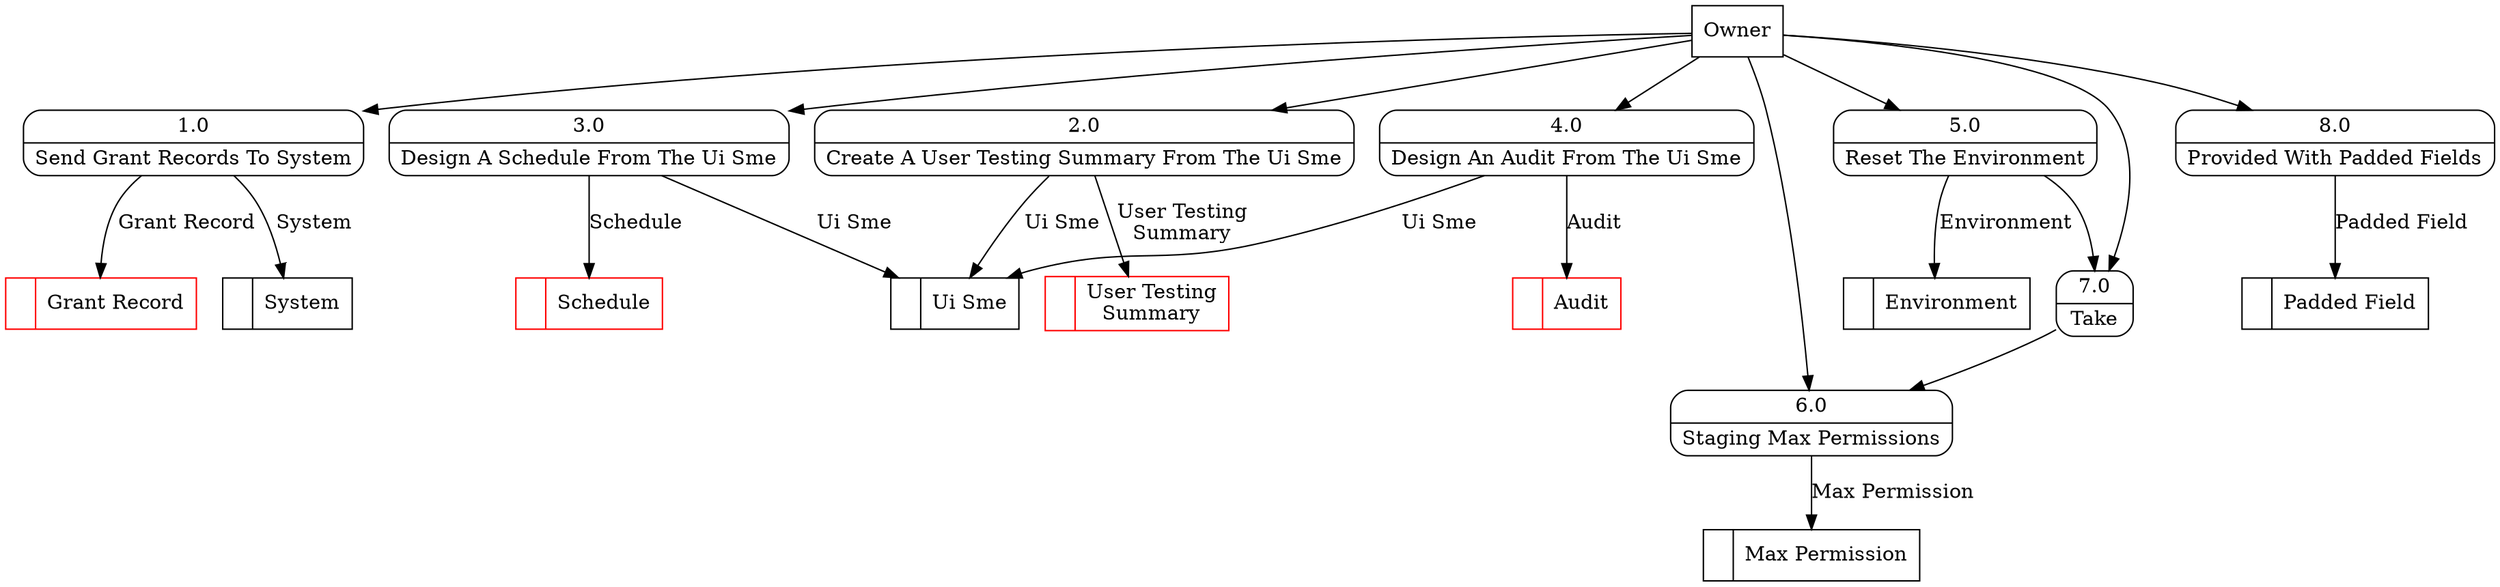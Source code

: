 digraph dfd2{ 
node[shape=record]
200 [label="<f0>  |<f1> System " ];
201 [label="<f0>  |<f1> Grant Record " color=red];
202 [label="<f0>  |<f1> User Testing\nSummary " color=red];
203 [label="<f0>  |<f1> Schedule " color=red];
204 [label="<f0>  |<f1> Audit " color=red];
205 [label="<f0>  |<f1> Environment " ];
206 [label="<f0>  |<f1> Padded Field " ];
207 [label="<f0>  |<f1> Ui Sme " ];
208 [label="<f0>  |<f1> Max Permission " ];
209 [label="Owner" shape=box];
210 [label="{<f0> 1.0|<f1> Send Grant Records To System }" shape=Mrecord];
211 [label="{<f0> 2.0|<f1> Create A User Testing Summary From The Ui Sme }" shape=Mrecord];
212 [label="{<f0> 3.0|<f1> Design A Schedule From The Ui Sme }" shape=Mrecord];
213 [label="{<f0> 4.0|<f1> Design An Audit From The Ui Sme }" shape=Mrecord];
214 [label="{<f0> 5.0|<f1> Reset The Environment }" shape=Mrecord];
215 [label="{<f0> 6.0|<f1> Staging Max Permissions }" shape=Mrecord];
216 [label="{<f0> 7.0|<f1> Take }" shape=Mrecord];
217 [label="{<f0> 8.0|<f1> Provided With Padded Fields }" shape=Mrecord];
209 -> 210
209 -> 211
209 -> 212
209 -> 213
209 -> 214
209 -> 215
209 -> 216
209 -> 217
210 -> 201 [label="Grant Record"]
210 -> 200 [label="System"]
211 -> 202 [label="User Testing\nSummary"]
211 -> 207 [label="Ui Sme"]
212 -> 203 [label="Schedule"]
212 -> 207 [label="Ui Sme"]
213 -> 204 [label="Audit"]
213 -> 207 [label="Ui Sme"]
214 -> 216
214 -> 205 [label="Environment"]
215 -> 208 [label="Max Permission"]
216 -> 215
217 -> 206 [label="Padded Field"]
}